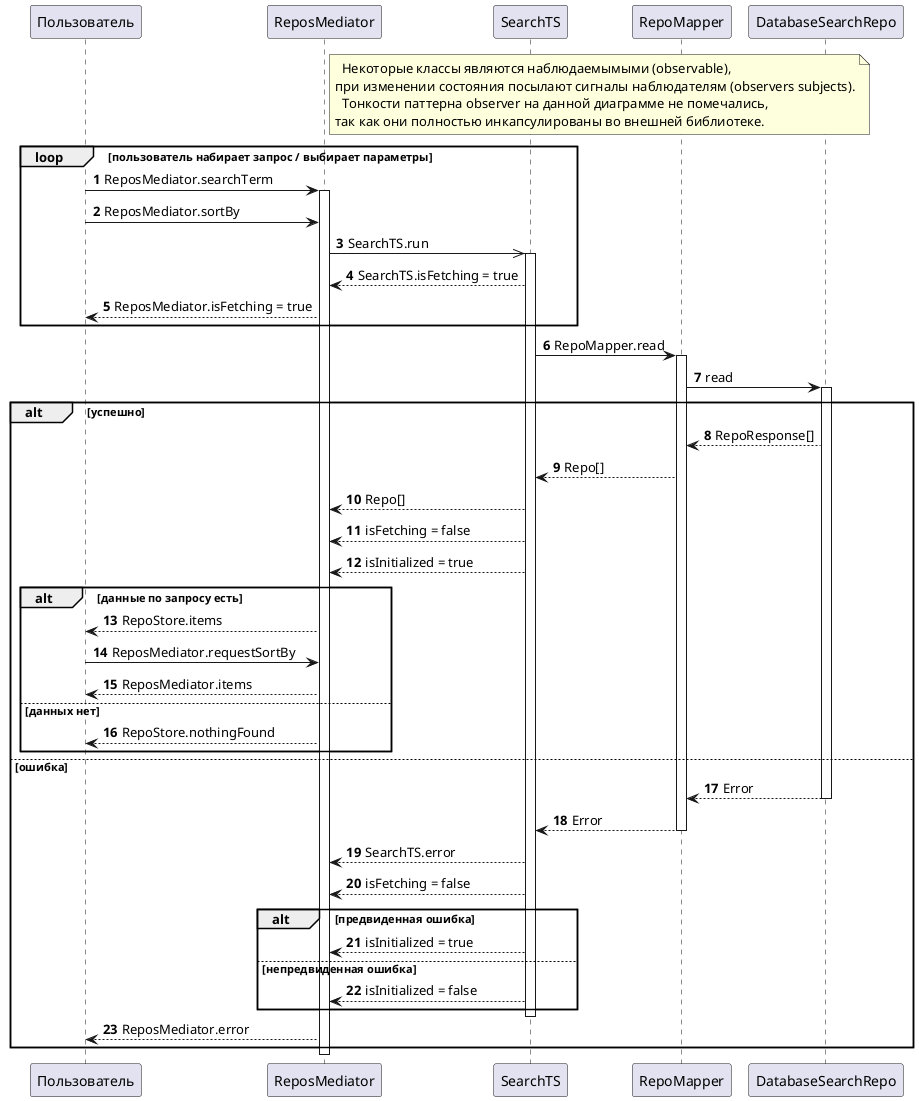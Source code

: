 @startuml
autonumber
' Search
participant Пользователь as U
participant ReposMediator
note right of ReposMediator
      Некоторые классы являются наблюдаемымыми (observable),
    при изменении состояния посылают сигналы наблюдателям (observers subjects).
      Тонкости паттерна observer на данной диаграмме не помечались,
    так как они полностью инкапсулированы во внешней библиотеке.
end note


loop пользователь набирает запрос / выбирает параметры
    U -> ReposMediator: ReposMediator.searchTerm
    activate ReposMediator
    U -> ReposMediator: ReposMediator.sortBy
    ReposMediator ->> SearchTS: SearchTS.run
    activate SearchTS
    ReposMediator <-- SearchTS: SearchTS.isFetching = true
    U <-- ReposMediator: ReposMediator.isFetching = true
end

SearchTS -> RepoMapper: RepoMapper.read
activate RepoMapper
RepoMapper -> DatabaseSearchRepo: read
activate DatabaseSearchRepo

alt успешно
    RepoMapper <-- DatabaseSearchRepo: RepoResponse[]
    SearchTS <-- RepoMapper: Repo[]
    ReposMediator <-- SearchTS: Repo[]
    ReposMediator <-- SearchTS: isFetching = false
    ReposMediator <-- SearchTS: isInitialized = true
    alt данные по запросу есть
        U <-- ReposMediator: RepoStore.items

        U -> ReposMediator : ReposMediator.requestSortBy
        U <-- ReposMediator : ReposMediator.items
    else данных нет
        U <-- ReposMediator: RepoStore.nothingFound
    end
else ошибка
    RepoMapper <-- DatabaseSearchRepo: Error
    deactivate DatabaseSearchRepo
    SearchTS <-- RepoMapper: Error
    deactivate RepoMapper
    ReposMediator <-- SearchTS: SearchTS.error
    ReposMediator <-- SearchTS: isFetching = false
    alt предвиденная ошибка
        ReposMediator <-- SearchTS: isInitialized = true
    else непредвиденная ошибка
        ReposMediator <-- SearchTS: isInitialized = false
    end

    deactivate SearchTS
    U <-- ReposMediator: ReposMediator.error
end

deactivate ReposMediator

@enduml
